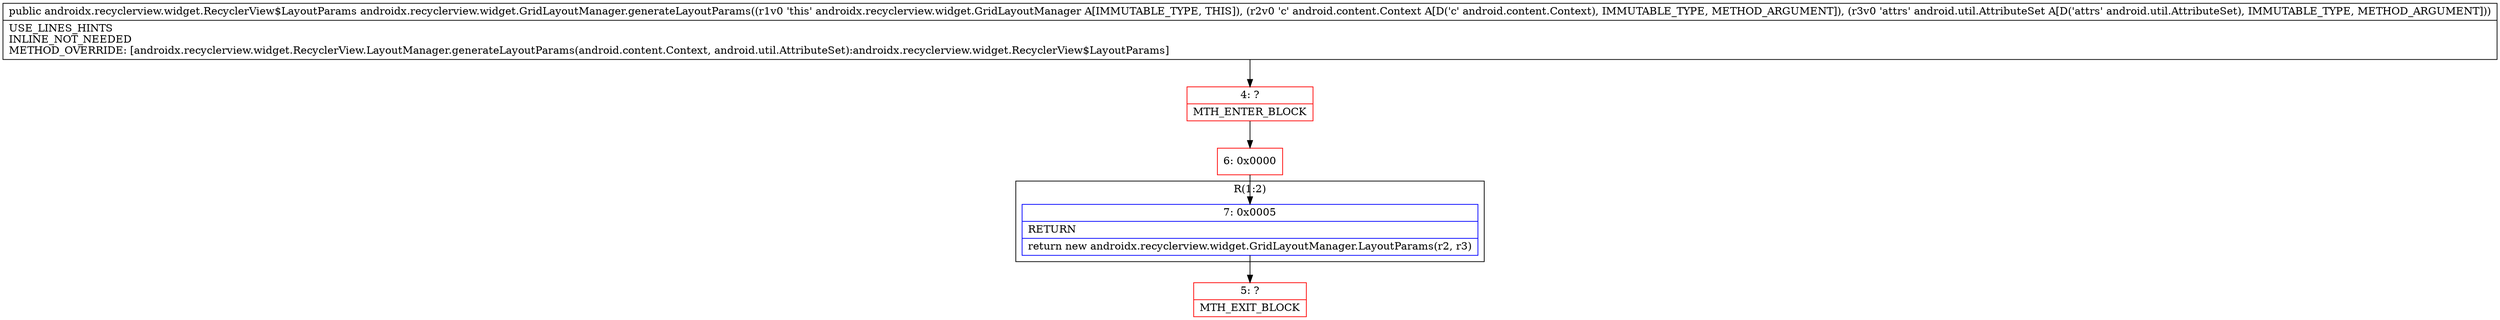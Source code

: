digraph "CFG forandroidx.recyclerview.widget.GridLayoutManager.generateLayoutParams(Landroid\/content\/Context;Landroid\/util\/AttributeSet;)Landroidx\/recyclerview\/widget\/RecyclerView$LayoutParams;" {
subgraph cluster_Region_1213652739 {
label = "R(1:2)";
node [shape=record,color=blue];
Node_7 [shape=record,label="{7\:\ 0x0005|RETURN\l|return new androidx.recyclerview.widget.GridLayoutManager.LayoutParams(r2, r3)\l}"];
}
Node_4 [shape=record,color=red,label="{4\:\ ?|MTH_ENTER_BLOCK\l}"];
Node_6 [shape=record,color=red,label="{6\:\ 0x0000}"];
Node_5 [shape=record,color=red,label="{5\:\ ?|MTH_EXIT_BLOCK\l}"];
MethodNode[shape=record,label="{public androidx.recyclerview.widget.RecyclerView$LayoutParams androidx.recyclerview.widget.GridLayoutManager.generateLayoutParams((r1v0 'this' androidx.recyclerview.widget.GridLayoutManager A[IMMUTABLE_TYPE, THIS]), (r2v0 'c' android.content.Context A[D('c' android.content.Context), IMMUTABLE_TYPE, METHOD_ARGUMENT]), (r3v0 'attrs' android.util.AttributeSet A[D('attrs' android.util.AttributeSet), IMMUTABLE_TYPE, METHOD_ARGUMENT]))  | USE_LINES_HINTS\lINLINE_NOT_NEEDED\lMETHOD_OVERRIDE: [androidx.recyclerview.widget.RecyclerView.LayoutManager.generateLayoutParams(android.content.Context, android.util.AttributeSet):androidx.recyclerview.widget.RecyclerView$LayoutParams]\l}"];
MethodNode -> Node_4;Node_7 -> Node_5;
Node_4 -> Node_6;
Node_6 -> Node_7;
}


